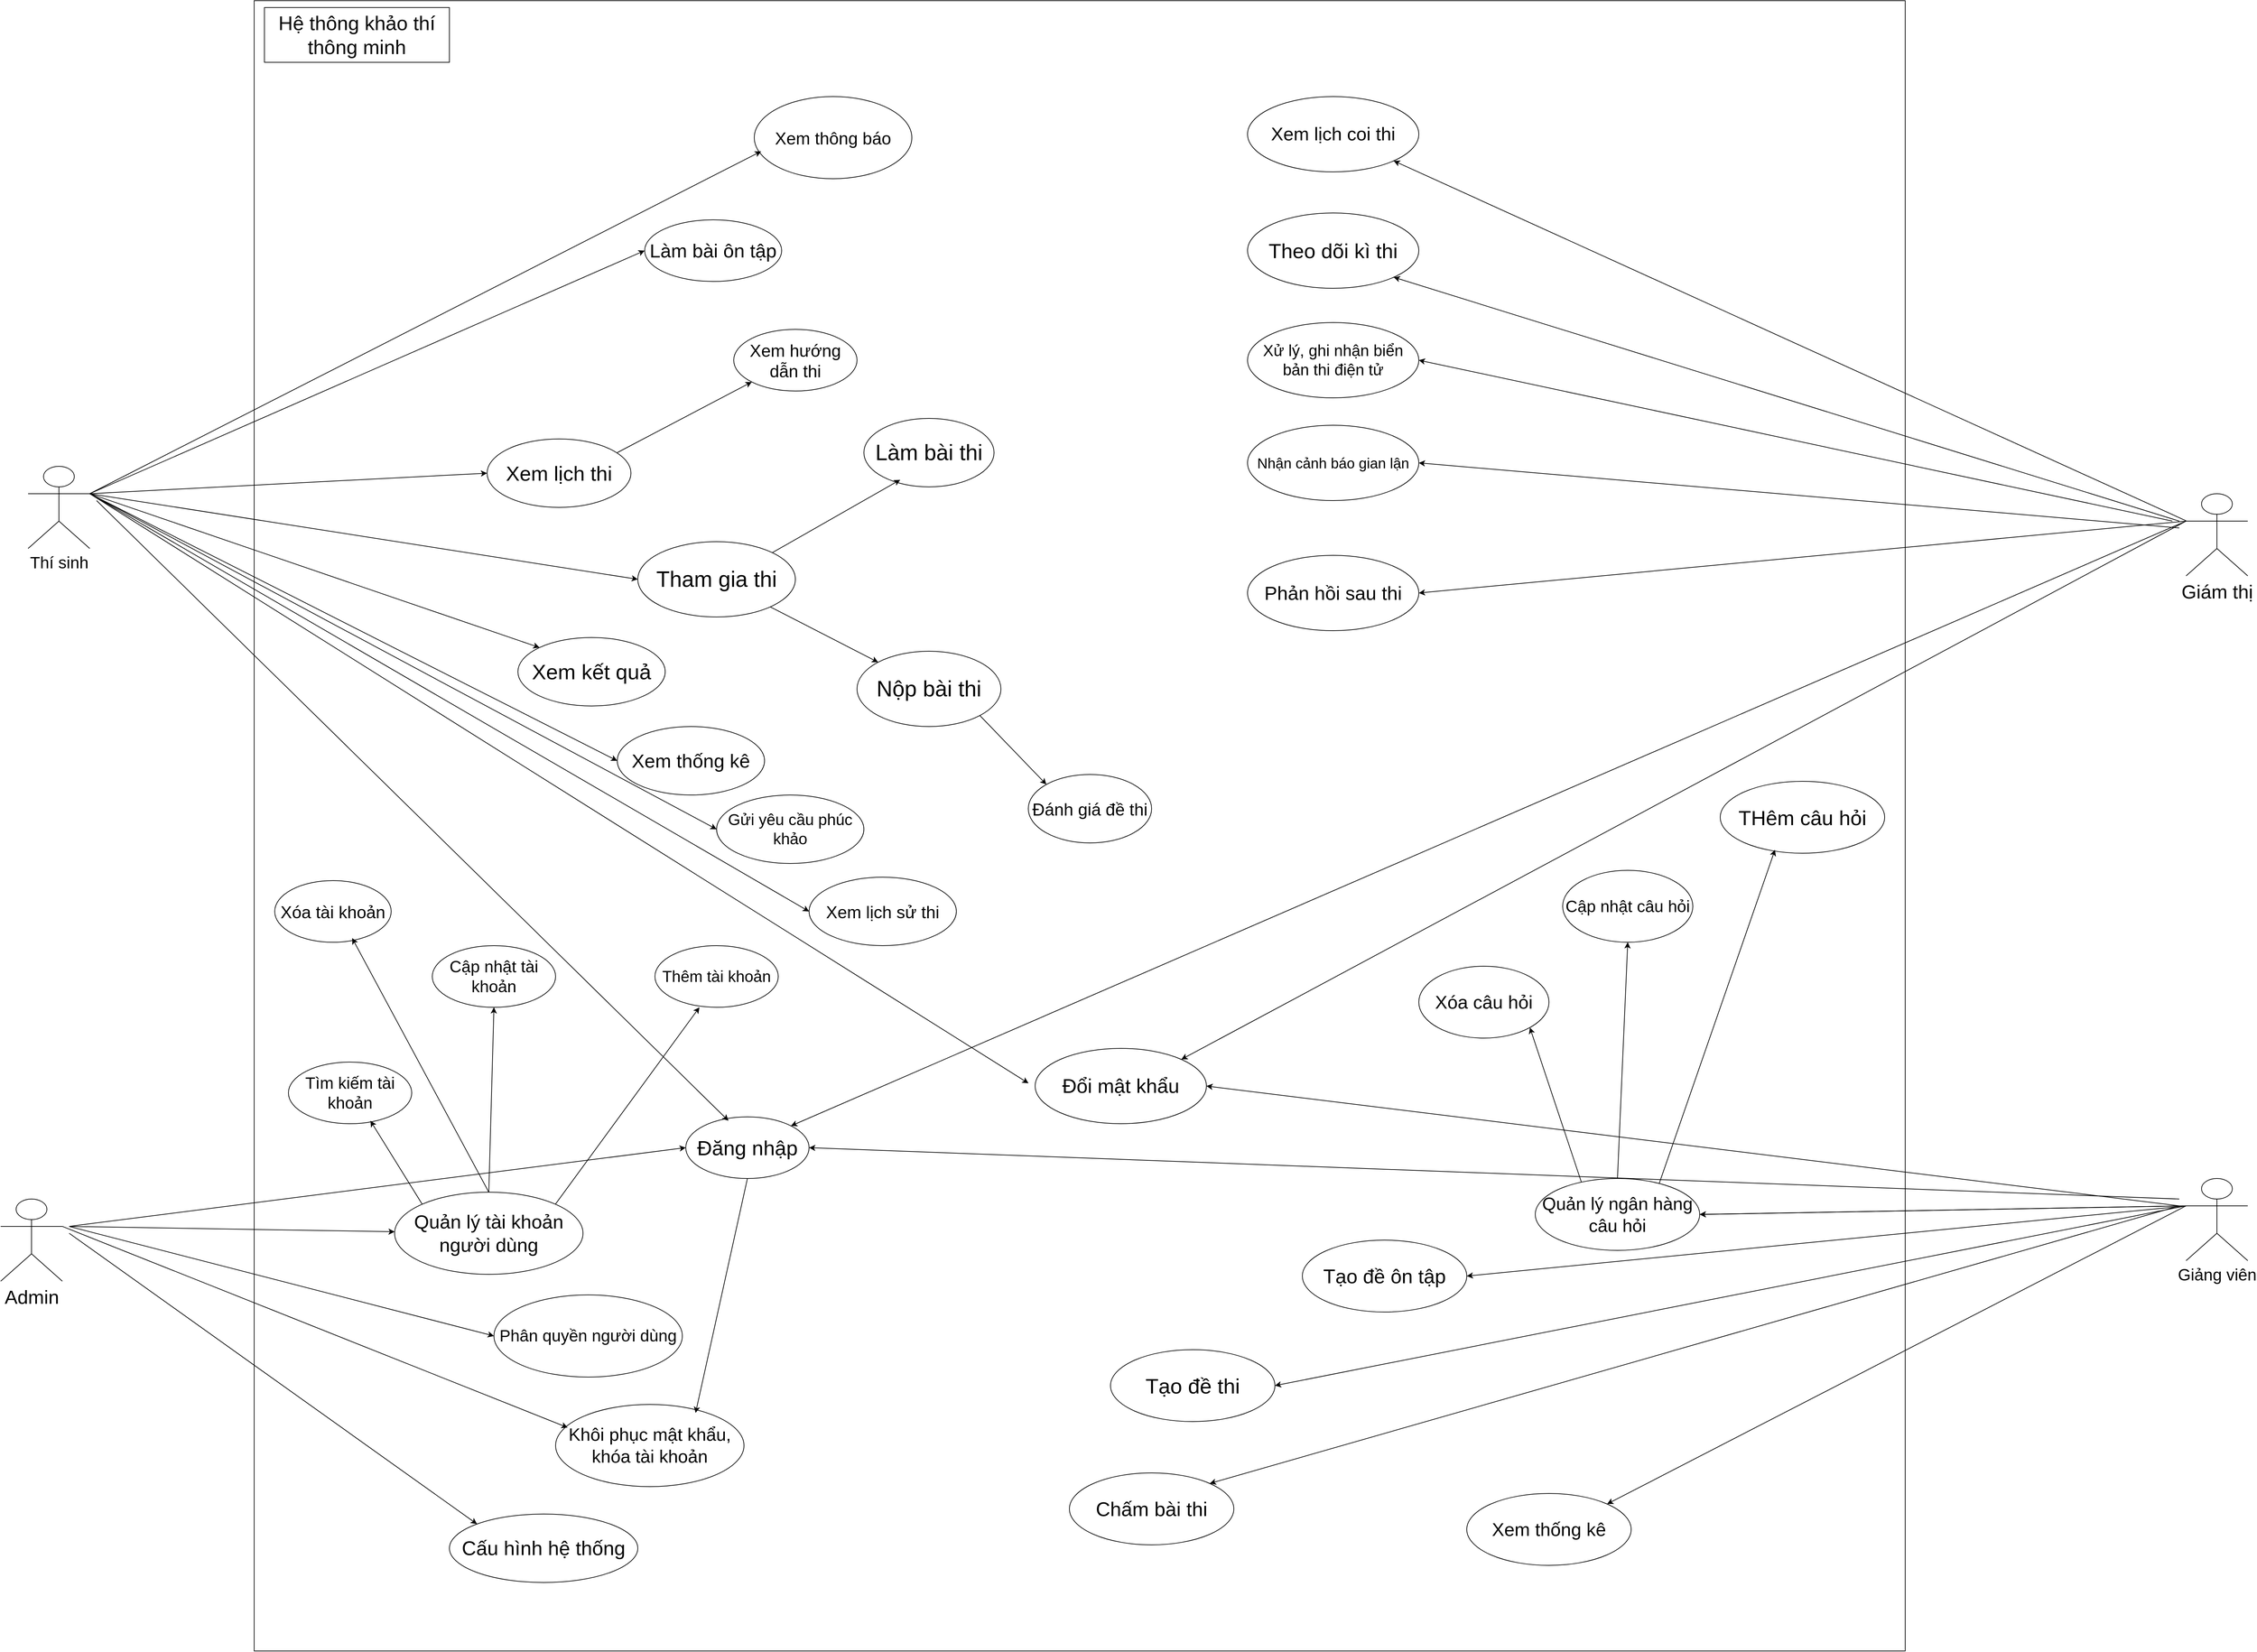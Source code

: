<mxfile version="27.1.3">
  <diagram name="Trang-1" id="PanDtr4Ns-lOTOnSp4-M">
    <mxGraphModel dx="2849" dy="1743" grid="1" gridSize="10" guides="1" tooltips="1" connect="1" arrows="1" fold="1" page="1" pageScale="1" pageWidth="2339" pageHeight="3300" math="0" shadow="0">
      <root>
        <mxCell id="0" />
        <mxCell id="1" parent="0" />
        <mxCell id="QcWgkCcUUPCsEugS9lYw-1" value="" style="whiteSpace=wrap;html=1;aspect=fixed;" parent="1" vertex="1">
          <mxGeometry x="830" y="20" width="2410" height="2410" as="geometry" />
        </mxCell>
        <mxCell id="QcWgkCcUUPCsEugS9lYw-2" value="&lt;font style=&quot;font-size: 29px;&quot;&gt;Hệ thông khảo thí thông minh&lt;/font&gt;" style="rounded=0;whiteSpace=wrap;html=1;" parent="1" vertex="1">
          <mxGeometry x="845" y="30" width="270" height="80" as="geometry" />
        </mxCell>
        <mxCell id="QcWgkCcUUPCsEugS9lYw-3" value="&lt;font style=&quot;font-size: 25px;&quot;&gt;Xem thông báo&lt;/font&gt;" style="ellipse;whiteSpace=wrap;html=1;" parent="1" vertex="1">
          <mxGeometry x="1560" y="160" width="230" height="120" as="geometry" />
        </mxCell>
        <mxCell id="QcWgkCcUUPCsEugS9lYw-4" value="Làm bài ôn tập" style="ellipse;whiteSpace=wrap;html=1;fontSize=28;" parent="1" vertex="1">
          <mxGeometry x="1400" y="340" width="200" height="90" as="geometry" />
        </mxCell>
        <mxCell id="QcWgkCcUUPCsEugS9lYw-5" value="&lt;font style=&quot;font-size: 25px;&quot;&gt;Xem hướng dẫn thi&lt;/font&gt;" style="ellipse;whiteSpace=wrap;html=1;" parent="1" vertex="1">
          <mxGeometry x="1530" y="500" width="180" height="90" as="geometry" />
        </mxCell>
        <mxCell id="QcWgkCcUUPCsEugS9lYw-6" value="&lt;font style=&quot;font-size: 30px;&quot;&gt;Xem lịch thi&lt;/font&gt;" style="ellipse;whiteSpace=wrap;html=1;" parent="1" vertex="1">
          <mxGeometry x="1170" y="660" width="210" height="100" as="geometry" />
        </mxCell>
        <mxCell id="QcWgkCcUUPCsEugS9lYw-7" value="&lt;font style=&quot;font-size: 32px;&quot;&gt;Tham gia thi&lt;/font&gt;" style="ellipse;whiteSpace=wrap;html=1;" parent="1" vertex="1">
          <mxGeometry x="1390" y="810" width="230" height="110" as="geometry" />
        </mxCell>
        <mxCell id="QcWgkCcUUPCsEugS9lYw-8" value="&lt;font style=&quot;font-size: 32px;&quot;&gt;Làm bài thi&lt;/font&gt;" style="ellipse;whiteSpace=wrap;html=1;" parent="1" vertex="1">
          <mxGeometry x="1720" y="630" width="190" height="100" as="geometry" />
        </mxCell>
        <mxCell id="QcWgkCcUUPCsEugS9lYw-9" value="&lt;font style=&quot;font-size: 32px;&quot;&gt;Nộp bài thi&lt;/font&gt;" style="ellipse;whiteSpace=wrap;html=1;" parent="1" vertex="1">
          <mxGeometry x="1710" y="970" width="210" height="110" as="geometry" />
        </mxCell>
        <mxCell id="QcWgkCcUUPCsEugS9lYw-10" value="&lt;font style=&quot;font-size: 27px;&quot;&gt;Xem lịch coi thi&lt;/font&gt;" style="ellipse;whiteSpace=wrap;html=1;" parent="1" vertex="1">
          <mxGeometry x="2280" y="160" width="250" height="110" as="geometry" />
        </mxCell>
        <mxCell id="QcWgkCcUUPCsEugS9lYw-11" value="&lt;font style=&quot;font-size: 30px;&quot;&gt;Theo dõi kì thi&lt;/font&gt;" style="ellipse;whiteSpace=wrap;html=1;" parent="1" vertex="1">
          <mxGeometry x="2280" y="330" width="250" height="110" as="geometry" />
        </mxCell>
        <mxCell id="QcWgkCcUUPCsEugS9lYw-12" value="&lt;font style=&quot;font-size: 23px;&quot;&gt;Xử lý, ghi nhận biển bản thi điện tử&lt;/font&gt;" style="ellipse;whiteSpace=wrap;html=1;" parent="1" vertex="1">
          <mxGeometry x="2280" y="490" width="250" height="110" as="geometry" />
        </mxCell>
        <mxCell id="QcWgkCcUUPCsEugS9lYw-13" value="&lt;font style=&quot;font-size: 21px;&quot;&gt;Nhận cảnh báo gian lận&lt;/font&gt;" style="ellipse;whiteSpace=wrap;html=1;" parent="1" vertex="1">
          <mxGeometry x="2280" y="640" width="250" height="110" as="geometry" />
        </mxCell>
        <mxCell id="QcWgkCcUUPCsEugS9lYw-14" value="&lt;font style=&quot;font-size: 28px;&quot;&gt;Phản hồi sau thi&lt;/font&gt;" style="ellipse;whiteSpace=wrap;html=1;" parent="1" vertex="1">
          <mxGeometry x="2280" y="830" width="250" height="110" as="geometry" />
        </mxCell>
        <mxCell id="QcWgkCcUUPCsEugS9lYw-15" value="&lt;font style=&quot;font-size: 25px;&quot;&gt;Đánh giá đề thi&lt;/font&gt;" style="ellipse;whiteSpace=wrap;html=1;" parent="1" vertex="1">
          <mxGeometry x="1960" y="1150" width="180" height="100" as="geometry" />
        </mxCell>
        <mxCell id="QcWgkCcUUPCsEugS9lYw-16" value="&lt;font style=&quot;font-size: 31px;&quot;&gt;Xem kết quả&lt;/font&gt;" style="ellipse;whiteSpace=wrap;html=1;" parent="1" vertex="1">
          <mxGeometry x="1215" y="950" width="215" height="100" as="geometry" />
        </mxCell>
        <mxCell id="QcWgkCcUUPCsEugS9lYw-17" value="&lt;font style=&quot;font-size: 28px;&quot;&gt;Xem thống kê&lt;/font&gt;" style="ellipse;whiteSpace=wrap;html=1;" parent="1" vertex="1">
          <mxGeometry x="1360" y="1080" width="215" height="100" as="geometry" />
        </mxCell>
        <mxCell id="QcWgkCcUUPCsEugS9lYw-18" value="&lt;font style=&quot;font-size: 23px;&quot;&gt;Gửi yêu cầu phúc khảo&lt;/font&gt;" style="ellipse;whiteSpace=wrap;html=1;" parent="1" vertex="1">
          <mxGeometry x="1505" y="1180" width="215" height="100" as="geometry" />
        </mxCell>
        <mxCell id="QcWgkCcUUPCsEugS9lYw-19" value="&lt;font style=&quot;font-size: 25px;&quot;&gt;Xem lịch sử thi&lt;/font&gt;" style="ellipse;whiteSpace=wrap;html=1;" parent="1" vertex="1">
          <mxGeometry x="1640" y="1300" width="215" height="100" as="geometry" />
        </mxCell>
        <mxCell id="QcWgkCcUUPCsEugS9lYw-20" value="&lt;font style=&quot;font-size: 25px;&quot;&gt;Xóa tài khoản&lt;/font&gt;" style="ellipse;whiteSpace=wrap;html=1;" parent="1" vertex="1">
          <mxGeometry x="860" y="1305" width="170" height="90" as="geometry" />
        </mxCell>
        <mxCell id="QcWgkCcUUPCsEugS9lYw-21" value="&lt;font style=&quot;font-size: 24px;&quot;&gt;Tìm kiếm tài khoản&lt;/font&gt;" style="ellipse;whiteSpace=wrap;html=1;" parent="1" vertex="1">
          <mxGeometry x="880" y="1570" width="180" height="90" as="geometry" />
        </mxCell>
        <mxCell id="QcWgkCcUUPCsEugS9lYw-22" value="&lt;font style=&quot;font-size: 24px;&quot;&gt;Cập nhật tài khoản&lt;/font&gt;" style="ellipse;whiteSpace=wrap;html=1;" parent="1" vertex="1">
          <mxGeometry x="1090" y="1400" width="180" height="90" as="geometry" />
        </mxCell>
        <mxCell id="QcWgkCcUUPCsEugS9lYw-23" value="&lt;font style=&quot;font-size: 23px;&quot;&gt;Thêm tài khoản&lt;/font&gt;" style="ellipse;whiteSpace=wrap;html=1;" parent="1" vertex="1">
          <mxGeometry x="1415" y="1400" width="180" height="90" as="geometry" />
        </mxCell>
        <mxCell id="QcWgkCcUUPCsEugS9lYw-24" value="&lt;font style=&quot;font-size: 30px;&quot;&gt;Đăng nhập&lt;/font&gt;" style="ellipse;whiteSpace=wrap;html=1;" parent="1" vertex="1">
          <mxGeometry x="1460" y="1650" width="180" height="90" as="geometry" />
        </mxCell>
        <mxCell id="QcWgkCcUUPCsEugS9lYw-25" value="&lt;font style=&quot;font-size: 28px;&quot;&gt;Quản lý tài khoản người dùng&lt;/font&gt;" style="ellipse;whiteSpace=wrap;html=1;" parent="1" vertex="1">
          <mxGeometry x="1035" y="1760" width="275" height="120" as="geometry" />
        </mxCell>
        <mxCell id="QcWgkCcUUPCsEugS9lYw-26" value="&lt;font style=&quot;font-size: 24px;&quot;&gt;Phân quyền người dùng&lt;/font&gt;" style="ellipse;whiteSpace=wrap;html=1;" parent="1" vertex="1">
          <mxGeometry x="1180" y="1910" width="275" height="120" as="geometry" />
        </mxCell>
        <mxCell id="QcWgkCcUUPCsEugS9lYw-27" value="&lt;font style=&quot;font-size: 26px;&quot;&gt;Khôi phục mật khẩu, khóa tài khoản&lt;/font&gt;" style="ellipse;whiteSpace=wrap;html=1;" parent="1" vertex="1">
          <mxGeometry x="1270" y="2070" width="275" height="120" as="geometry" />
        </mxCell>
        <mxCell id="QcWgkCcUUPCsEugS9lYw-28" value="&lt;font style=&quot;font-size: 29px;&quot;&gt;Cấu hình hệ thống&lt;/font&gt;" style="ellipse;whiteSpace=wrap;html=1;" parent="1" vertex="1">
          <mxGeometry x="1115" y="2230" width="275" height="100" as="geometry" />
        </mxCell>
        <mxCell id="QcWgkCcUUPCsEugS9lYw-29" value="&lt;font style=&quot;font-size: 30px;&quot;&gt;THêm câu hỏi&lt;/font&gt;" style="ellipse;whiteSpace=wrap;html=1;" parent="1" vertex="1">
          <mxGeometry x="2970" y="1160" width="240" height="105" as="geometry" />
        </mxCell>
        <mxCell id="QcWgkCcUUPCsEugS9lYw-30" value="&lt;font style=&quot;font-size: 24px;&quot;&gt;Cập nhật câu hỏi&lt;/font&gt;" style="ellipse;whiteSpace=wrap;html=1;" parent="1" vertex="1">
          <mxGeometry x="2740" y="1290" width="190" height="105" as="geometry" />
        </mxCell>
        <mxCell id="QcWgkCcUUPCsEugS9lYw-31" value="&lt;font style=&quot;font-size: 27px;&quot;&gt;Xóa câu hỏi&lt;/font&gt;" style="ellipse;whiteSpace=wrap;html=1;" parent="1" vertex="1">
          <mxGeometry x="2530" y="1430" width="190" height="105" as="geometry" />
        </mxCell>
        <mxCell id="QcWgkCcUUPCsEugS9lYw-33" value="&lt;font style=&quot;font-size: 29px;&quot;&gt;Tạo đề ôn tập&lt;/font&gt;" style="ellipse;whiteSpace=wrap;html=1;" parent="1" vertex="1">
          <mxGeometry x="2360" y="1830" width="240" height="105" as="geometry" />
        </mxCell>
        <mxCell id="QcWgkCcUUPCsEugS9lYw-34" value="&lt;font style=&quot;font-size: 31px;&quot;&gt;Tạo đề thi&lt;/font&gt;" style="ellipse;whiteSpace=wrap;html=1;" parent="1" vertex="1">
          <mxGeometry x="2080" y="1990" width="240" height="105" as="geometry" />
        </mxCell>
        <mxCell id="QcWgkCcUUPCsEugS9lYw-35" value="&lt;font style=&quot;font-size: 29px;&quot;&gt;Chấm bài thi&lt;/font&gt;" style="ellipse;whiteSpace=wrap;html=1;" parent="1" vertex="1">
          <mxGeometry x="2020" y="2170" width="240" height="105" as="geometry" />
        </mxCell>
        <mxCell id="QcWgkCcUUPCsEugS9lYw-36" value="&lt;font style=&quot;font-size: 27px;&quot;&gt;Xem thống kê&lt;/font&gt;" style="ellipse;whiteSpace=wrap;html=1;" parent="1" vertex="1">
          <mxGeometry x="2600" y="2200" width="240" height="105" as="geometry" />
        </mxCell>
        <mxCell id="QcWgkCcUUPCsEugS9lYw-37" value="&lt;font style=&quot;font-size: 24px;&quot;&gt;Thí sinh&lt;/font&gt;" style="shape=umlActor;verticalLabelPosition=bottom;verticalAlign=top;html=1;outlineConnect=0;" parent="1" vertex="1">
          <mxGeometry x="500" y="700" width="90" height="120" as="geometry" />
        </mxCell>
        <mxCell id="QcWgkCcUUPCsEugS9lYw-38" value="&lt;font style=&quot;font-size: 28px;&quot;&gt;Admin&lt;/font&gt;" style="shape=umlActor;verticalLabelPosition=bottom;verticalAlign=top;html=1;outlineConnect=0;" parent="1" vertex="1">
          <mxGeometry x="460" y="1770" width="90" height="120" as="geometry" />
        </mxCell>
        <mxCell id="QcWgkCcUUPCsEugS9lYw-39" value="&lt;font style=&quot;font-size: 28px;&quot;&gt;Giám thị&lt;/font&gt;" style="shape=umlActor;verticalLabelPosition=bottom;verticalAlign=top;html=1;outlineConnect=0;" parent="1" vertex="1">
          <mxGeometry x="3650" y="740" width="90" height="120" as="geometry" />
        </mxCell>
        <mxCell id="QcWgkCcUUPCsEugS9lYw-43" value="&lt;font style=&quot;font-size: 24px;&quot;&gt;Giảng viên&lt;/font&gt;" style="shape=umlActor;verticalLabelPosition=bottom;verticalAlign=top;html=1;outlineConnect=0;" parent="1" vertex="1">
          <mxGeometry x="3650" y="1740" width="90" height="120" as="geometry" />
        </mxCell>
        <mxCell id="QcWgkCcUUPCsEugS9lYw-45" value="" style="endArrow=classic;html=1;rounded=0;entryX=1;entryY=1;entryDx=0;entryDy=0;" parent="1" source="QcWgkCcUUPCsEugS9lYw-39" target="QcWgkCcUUPCsEugS9lYw-10" edge="1">
          <mxGeometry width="50" height="50" relative="1" as="geometry">
            <mxPoint x="3290" y="830" as="sourcePoint" />
            <mxPoint x="3340" y="780" as="targetPoint" />
          </mxGeometry>
        </mxCell>
        <mxCell id="QcWgkCcUUPCsEugS9lYw-46" value="" style="endArrow=classic;html=1;rounded=0;entryX=1;entryY=1;entryDx=0;entryDy=0;" parent="1" target="QcWgkCcUUPCsEugS9lYw-11" edge="1">
          <mxGeometry width="50" height="50" relative="1" as="geometry">
            <mxPoint x="3640" y="780" as="sourcePoint" />
            <mxPoint x="3690" y="730" as="targetPoint" />
          </mxGeometry>
        </mxCell>
        <mxCell id="QcWgkCcUUPCsEugS9lYw-47" value="" style="endArrow=classic;html=1;rounded=0;entryX=1;entryY=0.5;entryDx=0;entryDy=0;" parent="1" target="QcWgkCcUUPCsEugS9lYw-12" edge="1">
          <mxGeometry width="50" height="50" relative="1" as="geometry">
            <mxPoint x="3630" y="780" as="sourcePoint" />
            <mxPoint x="2950" y="570" as="targetPoint" />
          </mxGeometry>
        </mxCell>
        <mxCell id="QcWgkCcUUPCsEugS9lYw-48" value="" style="endArrow=classic;html=1;rounded=0;entryX=1;entryY=0.5;entryDx=0;entryDy=0;" parent="1" target="QcWgkCcUUPCsEugS9lYw-13" edge="1">
          <mxGeometry width="50" height="50" relative="1" as="geometry">
            <mxPoint x="3640" y="790" as="sourcePoint" />
            <mxPoint x="3140" y="760" as="targetPoint" />
          </mxGeometry>
        </mxCell>
        <mxCell id="QcWgkCcUUPCsEugS9lYw-49" value="" style="endArrow=classic;html=1;rounded=0;exitX=0;exitY=0.333;exitDx=0;exitDy=0;exitPerimeter=0;entryX=1;entryY=0.5;entryDx=0;entryDy=0;" parent="1" source="QcWgkCcUUPCsEugS9lYw-39" target="QcWgkCcUUPCsEugS9lYw-14" edge="1">
          <mxGeometry width="50" height="50" relative="1" as="geometry">
            <mxPoint x="3480" y="940" as="sourcePoint" />
            <mxPoint x="3530" y="890" as="targetPoint" />
          </mxGeometry>
        </mxCell>
        <mxCell id="QcWgkCcUUPCsEugS9lYw-50" value="" style="endArrow=classic;html=1;rounded=0;exitX=0;exitY=0.333;exitDx=0;exitDy=0;exitPerimeter=0;entryX=1;entryY=0;entryDx=0;entryDy=0;" parent="1" source="QcWgkCcUUPCsEugS9lYw-39" target="QcWgkCcUUPCsEugS9lYw-24" edge="1">
          <mxGeometry width="50" height="50" relative="1" as="geometry">
            <mxPoint x="3540" y="980" as="sourcePoint" />
            <mxPoint x="3590" y="930" as="targetPoint" />
          </mxGeometry>
        </mxCell>
        <mxCell id="QcWgkCcUUPCsEugS9lYw-51" value="&lt;font style=&quot;font-size: 29px;&quot;&gt;Đổi mật khẩu&lt;/font&gt;" style="ellipse;whiteSpace=wrap;html=1;" parent="1" vertex="1">
          <mxGeometry x="1970" y="1550" width="250" height="110" as="geometry" />
        </mxCell>
        <mxCell id="QcWgkCcUUPCsEugS9lYw-52" value="" style="endArrow=classic;html=1;rounded=0;exitX=0;exitY=0.333;exitDx=0;exitDy=0;exitPerimeter=0;entryX=1;entryY=0;entryDx=0;entryDy=0;" parent="1" source="QcWgkCcUUPCsEugS9lYw-39" target="QcWgkCcUUPCsEugS9lYw-51" edge="1">
          <mxGeometry width="50" height="50" relative="1" as="geometry">
            <mxPoint x="3490" y="1130" as="sourcePoint" />
            <mxPoint x="3540" y="1080" as="targetPoint" />
          </mxGeometry>
        </mxCell>
        <mxCell id="QcWgkCcUUPCsEugS9lYw-53" value="" style="endArrow=classic;html=1;rounded=0;exitX=0;exitY=0.333;exitDx=0;exitDy=0;exitPerimeter=0;entryX=1;entryY=0.5;entryDx=0;entryDy=0;" parent="1" source="QcWgkCcUUPCsEugS9lYw-43" target="QcWgkCcUUPCsEugS9lYw-32" edge="1">
          <mxGeometry width="50" height="50" relative="1" as="geometry">
            <mxPoint x="3520" y="1710" as="sourcePoint" />
            <mxPoint x="3570" y="1660" as="targetPoint" />
          </mxGeometry>
        </mxCell>
        <mxCell id="QcWgkCcUUPCsEugS9lYw-54" value="" style="endArrow=classic;html=1;rounded=0;exitX=0.75;exitY=0.095;exitDx=0;exitDy=0;exitPerimeter=0;entryX=0.333;entryY=0.952;entryDx=0;entryDy=0;entryPerimeter=0;" parent="1" source="QcWgkCcUUPCsEugS9lYw-32" target="QcWgkCcUUPCsEugS9lYw-29" edge="1">
          <mxGeometry width="50" height="50" relative="1" as="geometry">
            <mxPoint x="3010" y="1530" as="sourcePoint" />
            <mxPoint x="3060" y="1480" as="targetPoint" />
          </mxGeometry>
        </mxCell>
        <mxCell id="QcWgkCcUUPCsEugS9lYw-55" value="" style="endArrow=classic;html=1;rounded=0;entryX=0.5;entryY=1;entryDx=0;entryDy=0;exitX=0.5;exitY=0;exitDx=0;exitDy=0;" parent="1" source="QcWgkCcUUPCsEugS9lYw-32" target="QcWgkCcUUPCsEugS9lYw-30" edge="1">
          <mxGeometry width="50" height="50" relative="1" as="geometry">
            <mxPoint x="2820" y="1470" as="sourcePoint" />
            <mxPoint x="2870" y="1420" as="targetPoint" />
          </mxGeometry>
        </mxCell>
        <mxCell id="QcWgkCcUUPCsEugS9lYw-56" value="" style="endArrow=classic;html=1;rounded=0;exitX=0.293;exitY=0.137;exitDx=0;exitDy=0;entryX=1;entryY=1;entryDx=0;entryDy=0;exitPerimeter=0;" parent="1" source="QcWgkCcUUPCsEugS9lYw-32" target="QcWgkCcUUPCsEugS9lYw-31" edge="1">
          <mxGeometry width="50" height="50" relative="1" as="geometry">
            <mxPoint x="2786.553" y="1690.003" as="sourcePoint" />
            <mxPoint x="2653.45" y="1523.71" as="targetPoint" />
          </mxGeometry>
        </mxCell>
        <mxCell id="QcWgkCcUUPCsEugS9lYw-57" value="" style="endArrow=classic;html=1;rounded=0;entryX=1;entryY=0.5;entryDx=0;entryDy=0;" parent="1" target="QcWgkCcUUPCsEugS9lYw-33" edge="1">
          <mxGeometry width="50" height="50" relative="1" as="geometry">
            <mxPoint x="3650" y="1780" as="sourcePoint" />
            <mxPoint x="3520" y="1920" as="targetPoint" />
          </mxGeometry>
        </mxCell>
        <mxCell id="QcWgkCcUUPCsEugS9lYw-58" value="" style="endArrow=classic;html=1;rounded=0;exitX=0;exitY=0.333;exitDx=0;exitDy=0;exitPerimeter=0;entryX=1;entryY=0.5;entryDx=0;entryDy=0;" parent="1" source="QcWgkCcUUPCsEugS9lYw-43" target="QcWgkCcUUPCsEugS9lYw-34" edge="1">
          <mxGeometry width="50" height="50" relative="1" as="geometry">
            <mxPoint x="3470" y="1940" as="sourcePoint" />
            <mxPoint x="3520" y="1890" as="targetPoint" />
          </mxGeometry>
        </mxCell>
        <mxCell id="QcWgkCcUUPCsEugS9lYw-59" value="" style="endArrow=classic;html=1;rounded=0;entryX=1;entryY=0;entryDx=0;entryDy=0;" parent="1" target="QcWgkCcUUPCsEugS9lYw-35" edge="1">
          <mxGeometry width="50" height="50" relative="1" as="geometry">
            <mxPoint x="3640" y="1780" as="sourcePoint" />
            <mxPoint x="3490" y="1950" as="targetPoint" />
          </mxGeometry>
        </mxCell>
        <mxCell id="QcWgkCcUUPCsEugS9lYw-61" value="" style="endArrow=classic;html=1;rounded=0;exitX=0;exitY=0.333;exitDx=0;exitDy=0;exitPerimeter=0;entryX=1;entryY=0;entryDx=0;entryDy=0;" parent="1" source="QcWgkCcUUPCsEugS9lYw-43" target="QcWgkCcUUPCsEugS9lYw-36" edge="1">
          <mxGeometry width="50" height="50" relative="1" as="geometry">
            <mxPoint x="3510" y="2080" as="sourcePoint" />
            <mxPoint x="3560" y="2030" as="targetPoint" />
          </mxGeometry>
        </mxCell>
        <mxCell id="QcWgkCcUUPCsEugS9lYw-62" value="" style="endArrow=classic;html=1;rounded=0;" parent="1" edge="1">
          <mxGeometry width="50" height="50" relative="1" as="geometry">
            <mxPoint x="590" y="740" as="sourcePoint" />
            <mxPoint x="1570" y="240" as="targetPoint" />
          </mxGeometry>
        </mxCell>
        <mxCell id="QcWgkCcUUPCsEugS9lYw-63" value="" style="endArrow=classic;html=1;rounded=0;exitX=1;exitY=0.333;exitDx=0;exitDy=0;exitPerimeter=0;entryX=0;entryY=0.5;entryDx=0;entryDy=0;" parent="1" source="QcWgkCcUUPCsEugS9lYw-37" target="QcWgkCcUUPCsEugS9lYw-4" edge="1">
          <mxGeometry width="50" height="50" relative="1" as="geometry">
            <mxPoint x="640" y="780" as="sourcePoint" />
            <mxPoint x="690" y="730" as="targetPoint" />
          </mxGeometry>
        </mxCell>
        <mxCell id="QcWgkCcUUPCsEugS9lYw-64" value="" style="endArrow=classic;html=1;rounded=0;exitX=1;exitY=0.333;exitDx=0;exitDy=0;exitPerimeter=0;entryX=0;entryY=0.5;entryDx=0;entryDy=0;" parent="1" source="QcWgkCcUUPCsEugS9lYw-37" target="QcWgkCcUUPCsEugS9lYw-6" edge="1">
          <mxGeometry width="50" height="50" relative="1" as="geometry">
            <mxPoint x="740" y="860" as="sourcePoint" />
            <mxPoint x="790" y="810" as="targetPoint" />
          </mxGeometry>
        </mxCell>
        <mxCell id="QcWgkCcUUPCsEugS9lYw-65" value="" style="endArrow=classic;html=1;rounded=0;exitX=1;exitY=0.333;exitDx=0;exitDy=0;exitPerimeter=0;entryX=0;entryY=0.5;entryDx=0;entryDy=0;" parent="1" source="QcWgkCcUUPCsEugS9lYw-37" target="QcWgkCcUUPCsEugS9lYw-7" edge="1">
          <mxGeometry width="50" height="50" relative="1" as="geometry">
            <mxPoint x="670" y="840" as="sourcePoint" />
            <mxPoint x="720" y="790" as="targetPoint" />
          </mxGeometry>
        </mxCell>
        <mxCell id="QcWgkCcUUPCsEugS9lYw-66" value="" style="endArrow=classic;html=1;rounded=0;exitX=1;exitY=0.333;exitDx=0;exitDy=0;exitPerimeter=0;entryX=0;entryY=0;entryDx=0;entryDy=0;" parent="1" source="QcWgkCcUUPCsEugS9lYw-37" target="QcWgkCcUUPCsEugS9lYw-16" edge="1">
          <mxGeometry width="50" height="50" relative="1" as="geometry">
            <mxPoint x="710" y="940" as="sourcePoint" />
            <mxPoint x="760" y="890" as="targetPoint" />
          </mxGeometry>
        </mxCell>
        <mxCell id="QcWgkCcUUPCsEugS9lYw-67" value="" style="endArrow=classic;html=1;rounded=0;exitX=1;exitY=0.333;exitDx=0;exitDy=0;exitPerimeter=0;entryX=0;entryY=0.5;entryDx=0;entryDy=0;" parent="1" source="QcWgkCcUUPCsEugS9lYw-37" target="QcWgkCcUUPCsEugS9lYw-17" edge="1">
          <mxGeometry width="50" height="50" relative="1" as="geometry">
            <mxPoint x="710" y="1060" as="sourcePoint" />
            <mxPoint x="760" y="1010" as="targetPoint" />
          </mxGeometry>
        </mxCell>
        <mxCell id="QcWgkCcUUPCsEugS9lYw-68" value="" style="endArrow=classic;html=1;rounded=0;exitX=1;exitY=0.333;exitDx=0;exitDy=0;exitPerimeter=0;entryX=0;entryY=0.5;entryDx=0;entryDy=0;" parent="1" source="QcWgkCcUUPCsEugS9lYw-37" target="QcWgkCcUUPCsEugS9lYw-18" edge="1">
          <mxGeometry width="50" height="50" relative="1" as="geometry">
            <mxPoint x="670" y="1040" as="sourcePoint" />
            <mxPoint x="720" y="990" as="targetPoint" />
          </mxGeometry>
        </mxCell>
        <mxCell id="QcWgkCcUUPCsEugS9lYw-69" value="" style="endArrow=classic;html=1;rounded=0;exitX=1;exitY=0.333;exitDx=0;exitDy=0;exitPerimeter=0;entryX=0;entryY=0.5;entryDx=0;entryDy=0;" parent="1" source="QcWgkCcUUPCsEugS9lYw-37" target="QcWgkCcUUPCsEugS9lYw-19" edge="1">
          <mxGeometry width="50" height="50" relative="1" as="geometry">
            <mxPoint x="650" y="1210" as="sourcePoint" />
            <mxPoint x="700" y="1160" as="targetPoint" />
          </mxGeometry>
        </mxCell>
        <mxCell id="QcWgkCcUUPCsEugS9lYw-70" value="" style="endArrow=classic;html=1;rounded=0;entryX=0.279;entryY=0.897;entryDx=0;entryDy=0;entryPerimeter=0;exitX=1;exitY=0;exitDx=0;exitDy=0;" parent="1" source="QcWgkCcUUPCsEugS9lYw-7" target="QcWgkCcUUPCsEugS9lYw-8" edge="1">
          <mxGeometry width="50" height="50" relative="1" as="geometry">
            <mxPoint x="1590" y="840" as="sourcePoint" />
            <mxPoint x="1640" y="790" as="targetPoint" />
          </mxGeometry>
        </mxCell>
        <mxCell id="QcWgkCcUUPCsEugS9lYw-71" value="" style="endArrow=classic;html=1;rounded=0;entryX=0;entryY=0;entryDx=0;entryDy=0;" parent="1" source="QcWgkCcUUPCsEugS9lYw-7" target="QcWgkCcUUPCsEugS9lYw-9" edge="1">
          <mxGeometry width="50" height="50" relative="1" as="geometry">
            <mxPoint x="1730" y="900" as="sourcePoint" />
            <mxPoint x="1780" y="850" as="targetPoint" />
          </mxGeometry>
        </mxCell>
        <mxCell id="QcWgkCcUUPCsEugS9lYw-72" value="" style="endArrow=classic;html=1;rounded=0;exitX=1;exitY=0.333;exitDx=0;exitDy=0;exitPerimeter=0;entryX=0.469;entryY=0.656;entryDx=0;entryDy=0;entryPerimeter=0;" parent="1" source="QcWgkCcUUPCsEugS9lYw-37" target="QcWgkCcUUPCsEugS9lYw-1" edge="1">
          <mxGeometry width="50" height="50" relative="1" as="geometry">
            <mxPoint x="730" y="1100" as="sourcePoint" />
            <mxPoint x="780" y="1050" as="targetPoint" />
          </mxGeometry>
        </mxCell>
        <mxCell id="QcWgkCcUUPCsEugS9lYw-73" value="" style="endArrow=classic;html=1;rounded=0;entryX=1;entryY=0.5;entryDx=0;entryDy=0;" parent="1" target="QcWgkCcUUPCsEugS9lYw-51" edge="1">
          <mxGeometry width="50" height="50" relative="1" as="geometry">
            <mxPoint x="3640" y="1780" as="sourcePoint" />
            <mxPoint x="3510" y="1540" as="targetPoint" />
          </mxGeometry>
        </mxCell>
        <mxCell id="QcWgkCcUUPCsEugS9lYw-74" value="" style="endArrow=classic;html=1;rounded=0;exitX=0;exitY=0.333;exitDx=0;exitDy=0;exitPerimeter=0;entryX=1;entryY=0.5;entryDx=0;entryDy=0;" parent="1" source="QcWgkCcUUPCsEugS9lYw-43" target="QcWgkCcUUPCsEugS9lYw-32" edge="1">
          <mxGeometry width="50" height="50" relative="1" as="geometry">
            <mxPoint x="3650" y="1780" as="sourcePoint" />
            <mxPoint x="2200" y="1625" as="targetPoint" />
          </mxGeometry>
        </mxCell>
        <mxCell id="QcWgkCcUUPCsEugS9lYw-32" value="&lt;font style=&quot;font-size: 26px;&quot;&gt;Quản lý ngân hàng câu hỏi&lt;/font&gt;" style="ellipse;whiteSpace=wrap;html=1;" parent="1" vertex="1">
          <mxGeometry x="2700" y="1740" width="240" height="105" as="geometry" />
        </mxCell>
        <mxCell id="QcWgkCcUUPCsEugS9lYw-75" value="" style="endArrow=classic;html=1;rounded=0;entryX=1;entryY=0.5;entryDx=0;entryDy=0;" parent="1" target="QcWgkCcUUPCsEugS9lYw-24" edge="1">
          <mxGeometry width="50" height="50" relative="1" as="geometry">
            <mxPoint x="3640" y="1770" as="sourcePoint" />
            <mxPoint x="3650" y="1600" as="targetPoint" />
          </mxGeometry>
        </mxCell>
        <mxCell id="QcWgkCcUUPCsEugS9lYw-76" value="" style="endArrow=classic;html=1;rounded=0;exitX=1;exitY=1;exitDx=0;exitDy=0;entryX=0;entryY=0;entryDx=0;entryDy=0;" parent="1" source="QcWgkCcUUPCsEugS9lYw-9" target="QcWgkCcUUPCsEugS9lYw-15" edge="1">
          <mxGeometry width="50" height="50" relative="1" as="geometry">
            <mxPoint x="2060" y="1060" as="sourcePoint" />
            <mxPoint x="2110" y="1010" as="targetPoint" />
          </mxGeometry>
        </mxCell>
        <mxCell id="QcWgkCcUUPCsEugS9lYw-77" value="" style="endArrow=classic;html=1;rounded=0;entryX=0.346;entryY=0.063;entryDx=0;entryDy=0;entryPerimeter=0;" parent="1" target="QcWgkCcUUPCsEugS9lYw-24" edge="1">
          <mxGeometry width="50" height="50" relative="1" as="geometry">
            <mxPoint x="600" y="750" as="sourcePoint" />
            <mxPoint x="750" y="980" as="targetPoint" />
          </mxGeometry>
        </mxCell>
        <mxCell id="QcWgkCcUUPCsEugS9lYw-78" value="" style="endArrow=classic;html=1;rounded=0;entryX=0;entryY=0.5;entryDx=0;entryDy=0;" parent="1" target="QcWgkCcUUPCsEugS9lYw-24" edge="1">
          <mxGeometry width="50" height="50" relative="1" as="geometry">
            <mxPoint x="560" y="1810" as="sourcePoint" />
            <mxPoint x="610" y="1760" as="targetPoint" />
          </mxGeometry>
        </mxCell>
        <mxCell id="QcWgkCcUUPCsEugS9lYw-79" value="" style="endArrow=classic;html=1;rounded=0;" parent="1" target="QcWgkCcUUPCsEugS9lYw-25" edge="1">
          <mxGeometry width="50" height="50" relative="1" as="geometry">
            <mxPoint x="560" y="1810" as="sourcePoint" />
            <mxPoint x="610" y="1760" as="targetPoint" />
          </mxGeometry>
        </mxCell>
        <mxCell id="QcWgkCcUUPCsEugS9lYw-80" value="" style="endArrow=classic;html=1;rounded=0;entryX=0;entryY=0.5;entryDx=0;entryDy=0;" parent="1" target="QcWgkCcUUPCsEugS9lYw-26" edge="1">
          <mxGeometry width="50" height="50" relative="1" as="geometry">
            <mxPoint x="560" y="1810" as="sourcePoint" />
            <mxPoint x="710" y="1960" as="targetPoint" />
          </mxGeometry>
        </mxCell>
        <mxCell id="QcWgkCcUUPCsEugS9lYw-81" value="" style="endArrow=classic;html=1;rounded=0;exitX=1;exitY=0.333;exitDx=0;exitDy=0;exitPerimeter=0;entryX=0.064;entryY=0.281;entryDx=0;entryDy=0;entryPerimeter=0;" parent="1" source="QcWgkCcUUPCsEugS9lYw-38" target="QcWgkCcUUPCsEugS9lYw-27" edge="1">
          <mxGeometry width="50" height="50" relative="1" as="geometry">
            <mxPoint x="690" y="2030" as="sourcePoint" />
            <mxPoint x="740" y="1980" as="targetPoint" />
          </mxGeometry>
        </mxCell>
        <mxCell id="QcWgkCcUUPCsEugS9lYw-82" value="" style="endArrow=classic;html=1;rounded=0;entryX=0;entryY=0;entryDx=0;entryDy=0;" parent="1" target="QcWgkCcUUPCsEugS9lYw-28" edge="1">
          <mxGeometry width="50" height="50" relative="1" as="geometry">
            <mxPoint x="560" y="1820" as="sourcePoint" />
            <mxPoint x="730" y="2050" as="targetPoint" />
          </mxGeometry>
        </mxCell>
        <mxCell id="QcWgkCcUUPCsEugS9lYw-83" value="" style="endArrow=classic;html=1;rounded=0;exitX=0.5;exitY=1;exitDx=0;exitDy=0;entryX=0.743;entryY=0.103;entryDx=0;entryDy=0;entryPerimeter=0;" parent="1" source="QcWgkCcUUPCsEugS9lYw-24" target="QcWgkCcUUPCsEugS9lYw-27" edge="1">
          <mxGeometry width="50" height="50" relative="1" as="geometry">
            <mxPoint x="1660" y="1880" as="sourcePoint" />
            <mxPoint x="1710" y="1830" as="targetPoint" />
          </mxGeometry>
        </mxCell>
        <mxCell id="QcWgkCcUUPCsEugS9lYw-84" value="" style="endArrow=classic;html=1;rounded=0;entryX=0.665;entryY=0.933;entryDx=0;entryDy=0;entryPerimeter=0;exitX=0.5;exitY=0;exitDx=0;exitDy=0;" parent="1" source="QcWgkCcUUPCsEugS9lYw-25" target="QcWgkCcUUPCsEugS9lYw-20" edge="1">
          <mxGeometry width="50" height="50" relative="1" as="geometry">
            <mxPoint x="1220" y="1680" as="sourcePoint" />
            <mxPoint x="1270" y="1630" as="targetPoint" />
          </mxGeometry>
        </mxCell>
        <mxCell id="QcWgkCcUUPCsEugS9lYw-85" value="" style="endArrow=classic;html=1;rounded=0;exitX=0;exitY=0;exitDx=0;exitDy=0;entryX=0.665;entryY=0.952;entryDx=0;entryDy=0;entryPerimeter=0;" parent="1" source="QcWgkCcUUPCsEugS9lYw-25" target="QcWgkCcUUPCsEugS9lYw-21" edge="1">
          <mxGeometry width="50" height="50" relative="1" as="geometry">
            <mxPoint x="940" y="1720" as="sourcePoint" />
            <mxPoint x="990" y="1670" as="targetPoint" />
          </mxGeometry>
        </mxCell>
        <mxCell id="QcWgkCcUUPCsEugS9lYw-86" value="" style="endArrow=classic;html=1;rounded=0;entryX=0.5;entryY=1;entryDx=0;entryDy=0;exitX=0.5;exitY=0;exitDx=0;exitDy=0;" parent="1" source="QcWgkCcUUPCsEugS9lYw-25" target="QcWgkCcUUPCsEugS9lYw-22" edge="1">
          <mxGeometry width="50" height="50" relative="1" as="geometry">
            <mxPoint x="1180" y="1660" as="sourcePoint" />
            <mxPoint x="1230" y="1610" as="targetPoint" />
          </mxGeometry>
        </mxCell>
        <mxCell id="QcWgkCcUUPCsEugS9lYw-87" value="" style="endArrow=classic;html=1;rounded=0;exitX=1;exitY=0;exitDx=0;exitDy=0;entryX=0.361;entryY=1;entryDx=0;entryDy=0;entryPerimeter=0;" parent="1" source="QcWgkCcUUPCsEugS9lYw-25" target="QcWgkCcUUPCsEugS9lYw-23" edge="1">
          <mxGeometry width="50" height="50" relative="1" as="geometry">
            <mxPoint x="1360" y="1650" as="sourcePoint" />
            <mxPoint x="1410" y="1600" as="targetPoint" />
          </mxGeometry>
        </mxCell>
        <mxCell id="ZDsk0fy9ZctJhvzi_ibq-1" value="" style="endArrow=classic;html=1;rounded=0;entryX=0;entryY=1;entryDx=0;entryDy=0;" edge="1" parent="1" target="QcWgkCcUUPCsEugS9lYw-5">
          <mxGeometry width="50" height="50" relative="1" as="geometry">
            <mxPoint x="1360" y="680" as="sourcePoint" />
            <mxPoint x="1410" y="630" as="targetPoint" />
          </mxGeometry>
        </mxCell>
      </root>
    </mxGraphModel>
  </diagram>
</mxfile>

